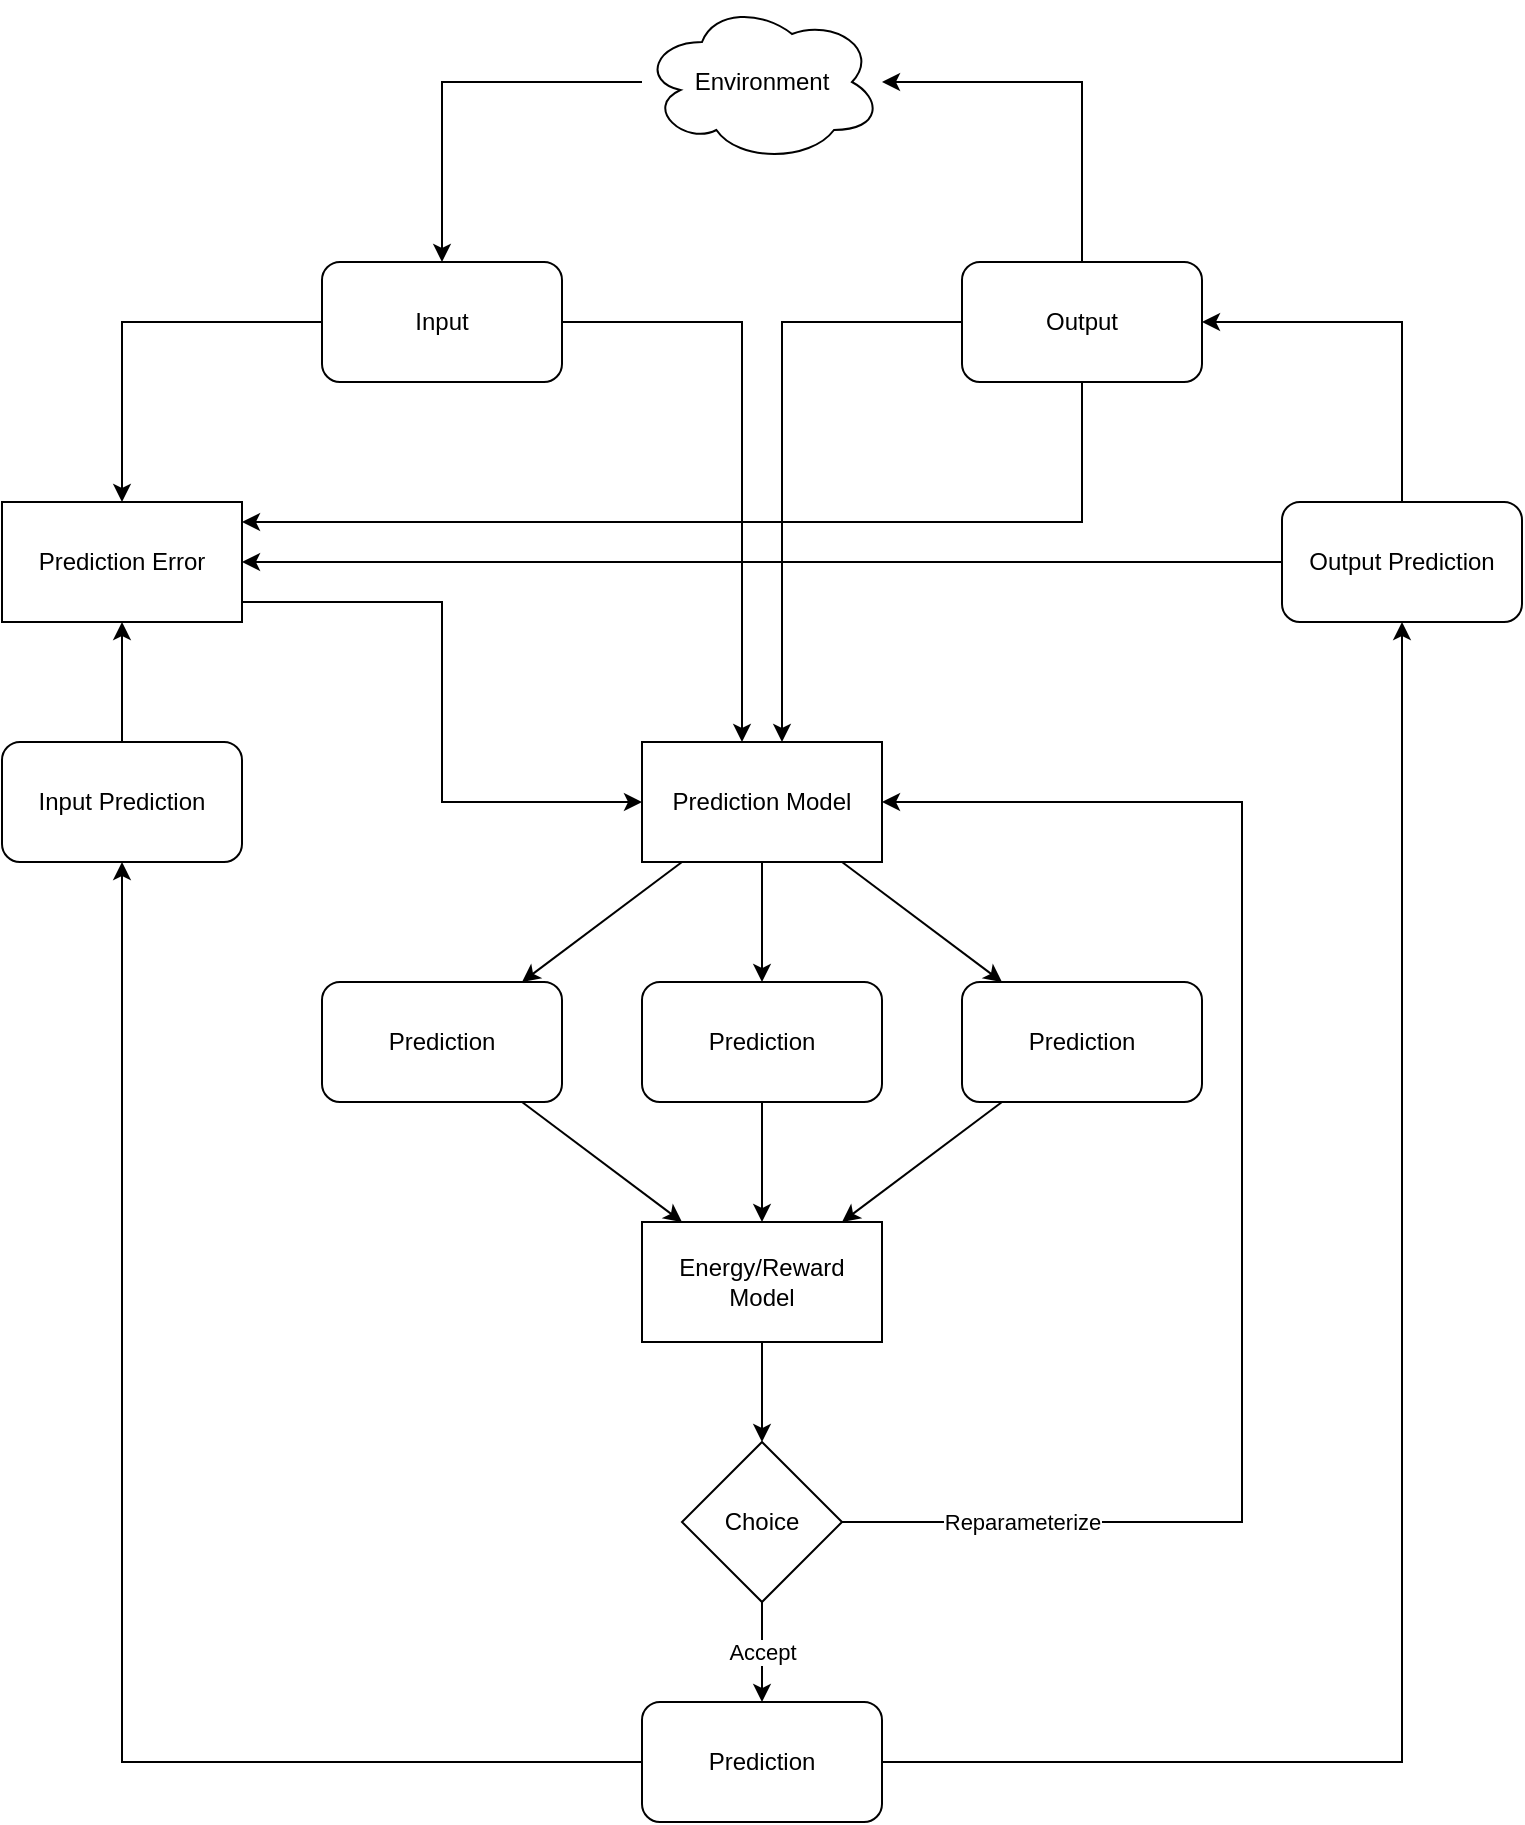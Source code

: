 <mxfile version="21.0.1" type="device"><diagram name="Page-1" id="0shWg1f7oP3cz-dx0jy9"><mxGraphModel dx="2388" dy="1311" grid="1" gridSize="10" guides="1" tooltips="1" connect="1" arrows="1" fold="1" page="1" pageScale="1" pageWidth="850" pageHeight="1100" math="0" shadow="0"><root><mxCell id="0"/><mxCell id="1" parent="0"/><mxCell id="9U22LUkY8TZ1mc_l8neZ-25" style="edgeStyle=orthogonalEdgeStyle;rounded=0;orthogonalLoop=1;jettySize=auto;html=1;" edge="1" parent="1" source="9U22LUkY8TZ1mc_l8neZ-1" target="9U22LUkY8TZ1mc_l8neZ-24"><mxGeometry relative="1" as="geometry"/></mxCell><mxCell id="9U22LUkY8TZ1mc_l8neZ-70" style="edgeStyle=orthogonalEdgeStyle;rounded=0;orthogonalLoop=1;jettySize=auto;html=1;" edge="1" parent="1" source="9U22LUkY8TZ1mc_l8neZ-1" target="9U22LUkY8TZ1mc_l8neZ-4"><mxGeometry relative="1" as="geometry"><Array as="points"><mxPoint x="390" y="280"/></Array></mxGeometry></mxCell><mxCell id="9U22LUkY8TZ1mc_l8neZ-1" value="Input" style="rounded=1;whiteSpace=wrap;html=1;" vertex="1" parent="1"><mxGeometry x="180" y="250" width="120" height="60" as="geometry"/></mxCell><mxCell id="9U22LUkY8TZ1mc_l8neZ-51" style="edgeStyle=orthogonalEdgeStyle;rounded=0;orthogonalLoop=1;jettySize=auto;html=1;" edge="1" parent="1" source="9U22LUkY8TZ1mc_l8neZ-4" target="9U22LUkY8TZ1mc_l8neZ-6"><mxGeometry relative="1" as="geometry"/></mxCell><mxCell id="9U22LUkY8TZ1mc_l8neZ-52" style="rounded=0;orthogonalLoop=1;jettySize=auto;html=1;" edge="1" parent="1" source="9U22LUkY8TZ1mc_l8neZ-4" target="9U22LUkY8TZ1mc_l8neZ-10"><mxGeometry relative="1" as="geometry"/></mxCell><mxCell id="9U22LUkY8TZ1mc_l8neZ-53" style="rounded=0;orthogonalLoop=1;jettySize=auto;html=1;" edge="1" parent="1" source="9U22LUkY8TZ1mc_l8neZ-4" target="9U22LUkY8TZ1mc_l8neZ-9"><mxGeometry relative="1" as="geometry"/></mxCell><mxCell id="9U22LUkY8TZ1mc_l8neZ-4" value="Prediction Model" style="rounded=0;whiteSpace=wrap;html=1;" vertex="1" parent="1"><mxGeometry x="340" y="490" width="120" height="60" as="geometry"/></mxCell><mxCell id="9U22LUkY8TZ1mc_l8neZ-55" style="edgeStyle=orthogonalEdgeStyle;rounded=0;orthogonalLoop=1;jettySize=auto;html=1;" edge="1" parent="1" source="9U22LUkY8TZ1mc_l8neZ-6" target="9U22LUkY8TZ1mc_l8neZ-29"><mxGeometry relative="1" as="geometry"/></mxCell><mxCell id="9U22LUkY8TZ1mc_l8neZ-6" value="Prediction" style="rounded=1;whiteSpace=wrap;html=1;" vertex="1" parent="1"><mxGeometry x="340" y="610" width="120" height="60" as="geometry"/></mxCell><mxCell id="9U22LUkY8TZ1mc_l8neZ-19" style="edgeStyle=orthogonalEdgeStyle;rounded=0;orthogonalLoop=1;jettySize=auto;html=1;" edge="1" parent="1" source="9U22LUkY8TZ1mc_l8neZ-8" target="9U22LUkY8TZ1mc_l8neZ-17"><mxGeometry relative="1" as="geometry"><Array as="points"><mxPoint x="560" y="160"/></Array></mxGeometry></mxCell><mxCell id="9U22LUkY8TZ1mc_l8neZ-68" style="edgeStyle=orthogonalEdgeStyle;rounded=0;orthogonalLoop=1;jettySize=auto;html=1;" edge="1" parent="1" source="9U22LUkY8TZ1mc_l8neZ-8" target="9U22LUkY8TZ1mc_l8neZ-24"><mxGeometry relative="1" as="geometry"><Array as="points"><mxPoint x="560" y="380"/></Array></mxGeometry></mxCell><mxCell id="9U22LUkY8TZ1mc_l8neZ-69" style="edgeStyle=orthogonalEdgeStyle;rounded=0;orthogonalLoop=1;jettySize=auto;html=1;" edge="1" parent="1" source="9U22LUkY8TZ1mc_l8neZ-8" target="9U22LUkY8TZ1mc_l8neZ-4"><mxGeometry relative="1" as="geometry"><Array as="points"><mxPoint x="410" y="280"/></Array></mxGeometry></mxCell><mxCell id="9U22LUkY8TZ1mc_l8neZ-8" value="Output" style="rounded=1;whiteSpace=wrap;html=1;" vertex="1" parent="1"><mxGeometry x="500" y="250" width="120" height="60" as="geometry"/></mxCell><mxCell id="9U22LUkY8TZ1mc_l8neZ-57" style="rounded=0;orthogonalLoop=1;jettySize=auto;html=1;" edge="1" parent="1" source="9U22LUkY8TZ1mc_l8neZ-9" target="9U22LUkY8TZ1mc_l8neZ-29"><mxGeometry relative="1" as="geometry"/></mxCell><mxCell id="9U22LUkY8TZ1mc_l8neZ-9" value="Prediction" style="rounded=1;whiteSpace=wrap;html=1;" vertex="1" parent="1"><mxGeometry x="500" y="610" width="120" height="60" as="geometry"/></mxCell><mxCell id="9U22LUkY8TZ1mc_l8neZ-54" style="rounded=0;orthogonalLoop=1;jettySize=auto;html=1;" edge="1" parent="1" source="9U22LUkY8TZ1mc_l8neZ-10" target="9U22LUkY8TZ1mc_l8neZ-29"><mxGeometry relative="1" as="geometry"/></mxCell><mxCell id="9U22LUkY8TZ1mc_l8neZ-10" value="Prediction" style="rounded=1;whiteSpace=wrap;html=1;" vertex="1" parent="1"><mxGeometry x="180" y="610" width="120" height="60" as="geometry"/></mxCell><mxCell id="9U22LUkY8TZ1mc_l8neZ-18" style="edgeStyle=orthogonalEdgeStyle;rounded=0;orthogonalLoop=1;jettySize=auto;html=1;" edge="1" parent="1" source="9U22LUkY8TZ1mc_l8neZ-17" target="9U22LUkY8TZ1mc_l8neZ-1"><mxGeometry relative="1" as="geometry"/></mxCell><mxCell id="9U22LUkY8TZ1mc_l8neZ-17" value="Environment" style="ellipse;shape=cloud;whiteSpace=wrap;html=1;" vertex="1" parent="1"><mxGeometry x="340" y="120" width="120" height="80" as="geometry"/></mxCell><mxCell id="9U22LUkY8TZ1mc_l8neZ-36" style="edgeStyle=orthogonalEdgeStyle;rounded=0;orthogonalLoop=1;jettySize=auto;html=1;" edge="1" parent="1" source="9U22LUkY8TZ1mc_l8neZ-21" target="9U22LUkY8TZ1mc_l8neZ-35"><mxGeometry relative="1" as="geometry"/></mxCell><mxCell id="9U22LUkY8TZ1mc_l8neZ-39" style="edgeStyle=orthogonalEdgeStyle;rounded=0;orthogonalLoop=1;jettySize=auto;html=1;" edge="1" parent="1" source="9U22LUkY8TZ1mc_l8neZ-21" target="9U22LUkY8TZ1mc_l8neZ-38"><mxGeometry relative="1" as="geometry"/></mxCell><mxCell id="9U22LUkY8TZ1mc_l8neZ-21" value="Prediction" style="rounded=1;whiteSpace=wrap;html=1;" vertex="1" parent="1"><mxGeometry x="340" y="970" width="120" height="60" as="geometry"/></mxCell><mxCell id="9U22LUkY8TZ1mc_l8neZ-66" style="edgeStyle=orthogonalEdgeStyle;rounded=0;orthogonalLoop=1;jettySize=auto;html=1;" edge="1" parent="1" source="9U22LUkY8TZ1mc_l8neZ-24" target="9U22LUkY8TZ1mc_l8neZ-4"><mxGeometry relative="1" as="geometry"><Array as="points"><mxPoint x="240" y="420"/><mxPoint x="240" y="520"/></Array></mxGeometry></mxCell><mxCell id="9U22LUkY8TZ1mc_l8neZ-24" value="Prediction Error" style="rounded=0;whiteSpace=wrap;html=1;" vertex="1" parent="1"><mxGeometry x="20" y="370" width="120" height="60" as="geometry"/></mxCell><mxCell id="9U22LUkY8TZ1mc_l8neZ-59" style="edgeStyle=orthogonalEdgeStyle;rounded=0;orthogonalLoop=1;jettySize=auto;html=1;" edge="1" parent="1" source="9U22LUkY8TZ1mc_l8neZ-29" target="9U22LUkY8TZ1mc_l8neZ-58"><mxGeometry relative="1" as="geometry"/></mxCell><mxCell id="9U22LUkY8TZ1mc_l8neZ-29" value="Energy/Reward Model" style="rounded=0;whiteSpace=wrap;html=1;" vertex="1" parent="1"><mxGeometry x="340" y="730" width="120" height="60" as="geometry"/></mxCell><mxCell id="9U22LUkY8TZ1mc_l8neZ-37" style="edgeStyle=orthogonalEdgeStyle;rounded=0;orthogonalLoop=1;jettySize=auto;html=1;" edge="1" parent="1" source="9U22LUkY8TZ1mc_l8neZ-35" target="9U22LUkY8TZ1mc_l8neZ-24"><mxGeometry relative="1" as="geometry"/></mxCell><mxCell id="9U22LUkY8TZ1mc_l8neZ-35" value="Input Prediction" style="rounded=1;whiteSpace=wrap;html=1;" vertex="1" parent="1"><mxGeometry x="20" y="490" width="120" height="60" as="geometry"/></mxCell><mxCell id="9U22LUkY8TZ1mc_l8neZ-64" style="edgeStyle=orthogonalEdgeStyle;rounded=0;orthogonalLoop=1;jettySize=auto;html=1;" edge="1" parent="1" source="9U22LUkY8TZ1mc_l8neZ-38" target="9U22LUkY8TZ1mc_l8neZ-24"><mxGeometry relative="1" as="geometry"/></mxCell><mxCell id="9U22LUkY8TZ1mc_l8neZ-67" style="edgeStyle=orthogonalEdgeStyle;rounded=0;orthogonalLoop=1;jettySize=auto;html=1;" edge="1" parent="1" source="9U22LUkY8TZ1mc_l8neZ-38" target="9U22LUkY8TZ1mc_l8neZ-8"><mxGeometry relative="1" as="geometry"><Array as="points"><mxPoint x="720" y="280"/></Array></mxGeometry></mxCell><mxCell id="9U22LUkY8TZ1mc_l8neZ-38" value="Output Prediction" style="rounded=1;whiteSpace=wrap;html=1;" vertex="1" parent="1"><mxGeometry x="660" y="370" width="120" height="60" as="geometry"/></mxCell><mxCell id="9U22LUkY8TZ1mc_l8neZ-60" value="Accept" style="edgeStyle=orthogonalEdgeStyle;rounded=0;orthogonalLoop=1;jettySize=auto;html=1;" edge="1" parent="1" source="9U22LUkY8TZ1mc_l8neZ-58" target="9U22LUkY8TZ1mc_l8neZ-21"><mxGeometry relative="1" as="geometry"/></mxCell><mxCell id="9U22LUkY8TZ1mc_l8neZ-61" value="" style="edgeStyle=orthogonalEdgeStyle;rounded=0;orthogonalLoop=1;jettySize=auto;html=1;" edge="1" parent="1" source="9U22LUkY8TZ1mc_l8neZ-58" target="9U22LUkY8TZ1mc_l8neZ-4"><mxGeometry relative="1" as="geometry"><Array as="points"><mxPoint x="640" y="880"/><mxPoint x="640" y="520"/></Array></mxGeometry></mxCell><mxCell id="9U22LUkY8TZ1mc_l8neZ-63" value="Reparameterize" style="edgeLabel;html=1;align=center;verticalAlign=middle;resizable=0;points=[];" vertex="1" connectable="0" parent="9U22LUkY8TZ1mc_l8neZ-61"><mxGeometry x="-0.968" relative="1" as="geometry"><mxPoint x="78" as="offset"/></mxGeometry></mxCell><mxCell id="9U22LUkY8TZ1mc_l8neZ-58" value="Choice" style="rhombus;whiteSpace=wrap;html=1;" vertex="1" parent="1"><mxGeometry x="360" y="840" width="80" height="80" as="geometry"/></mxCell></root></mxGraphModel></diagram></mxfile>